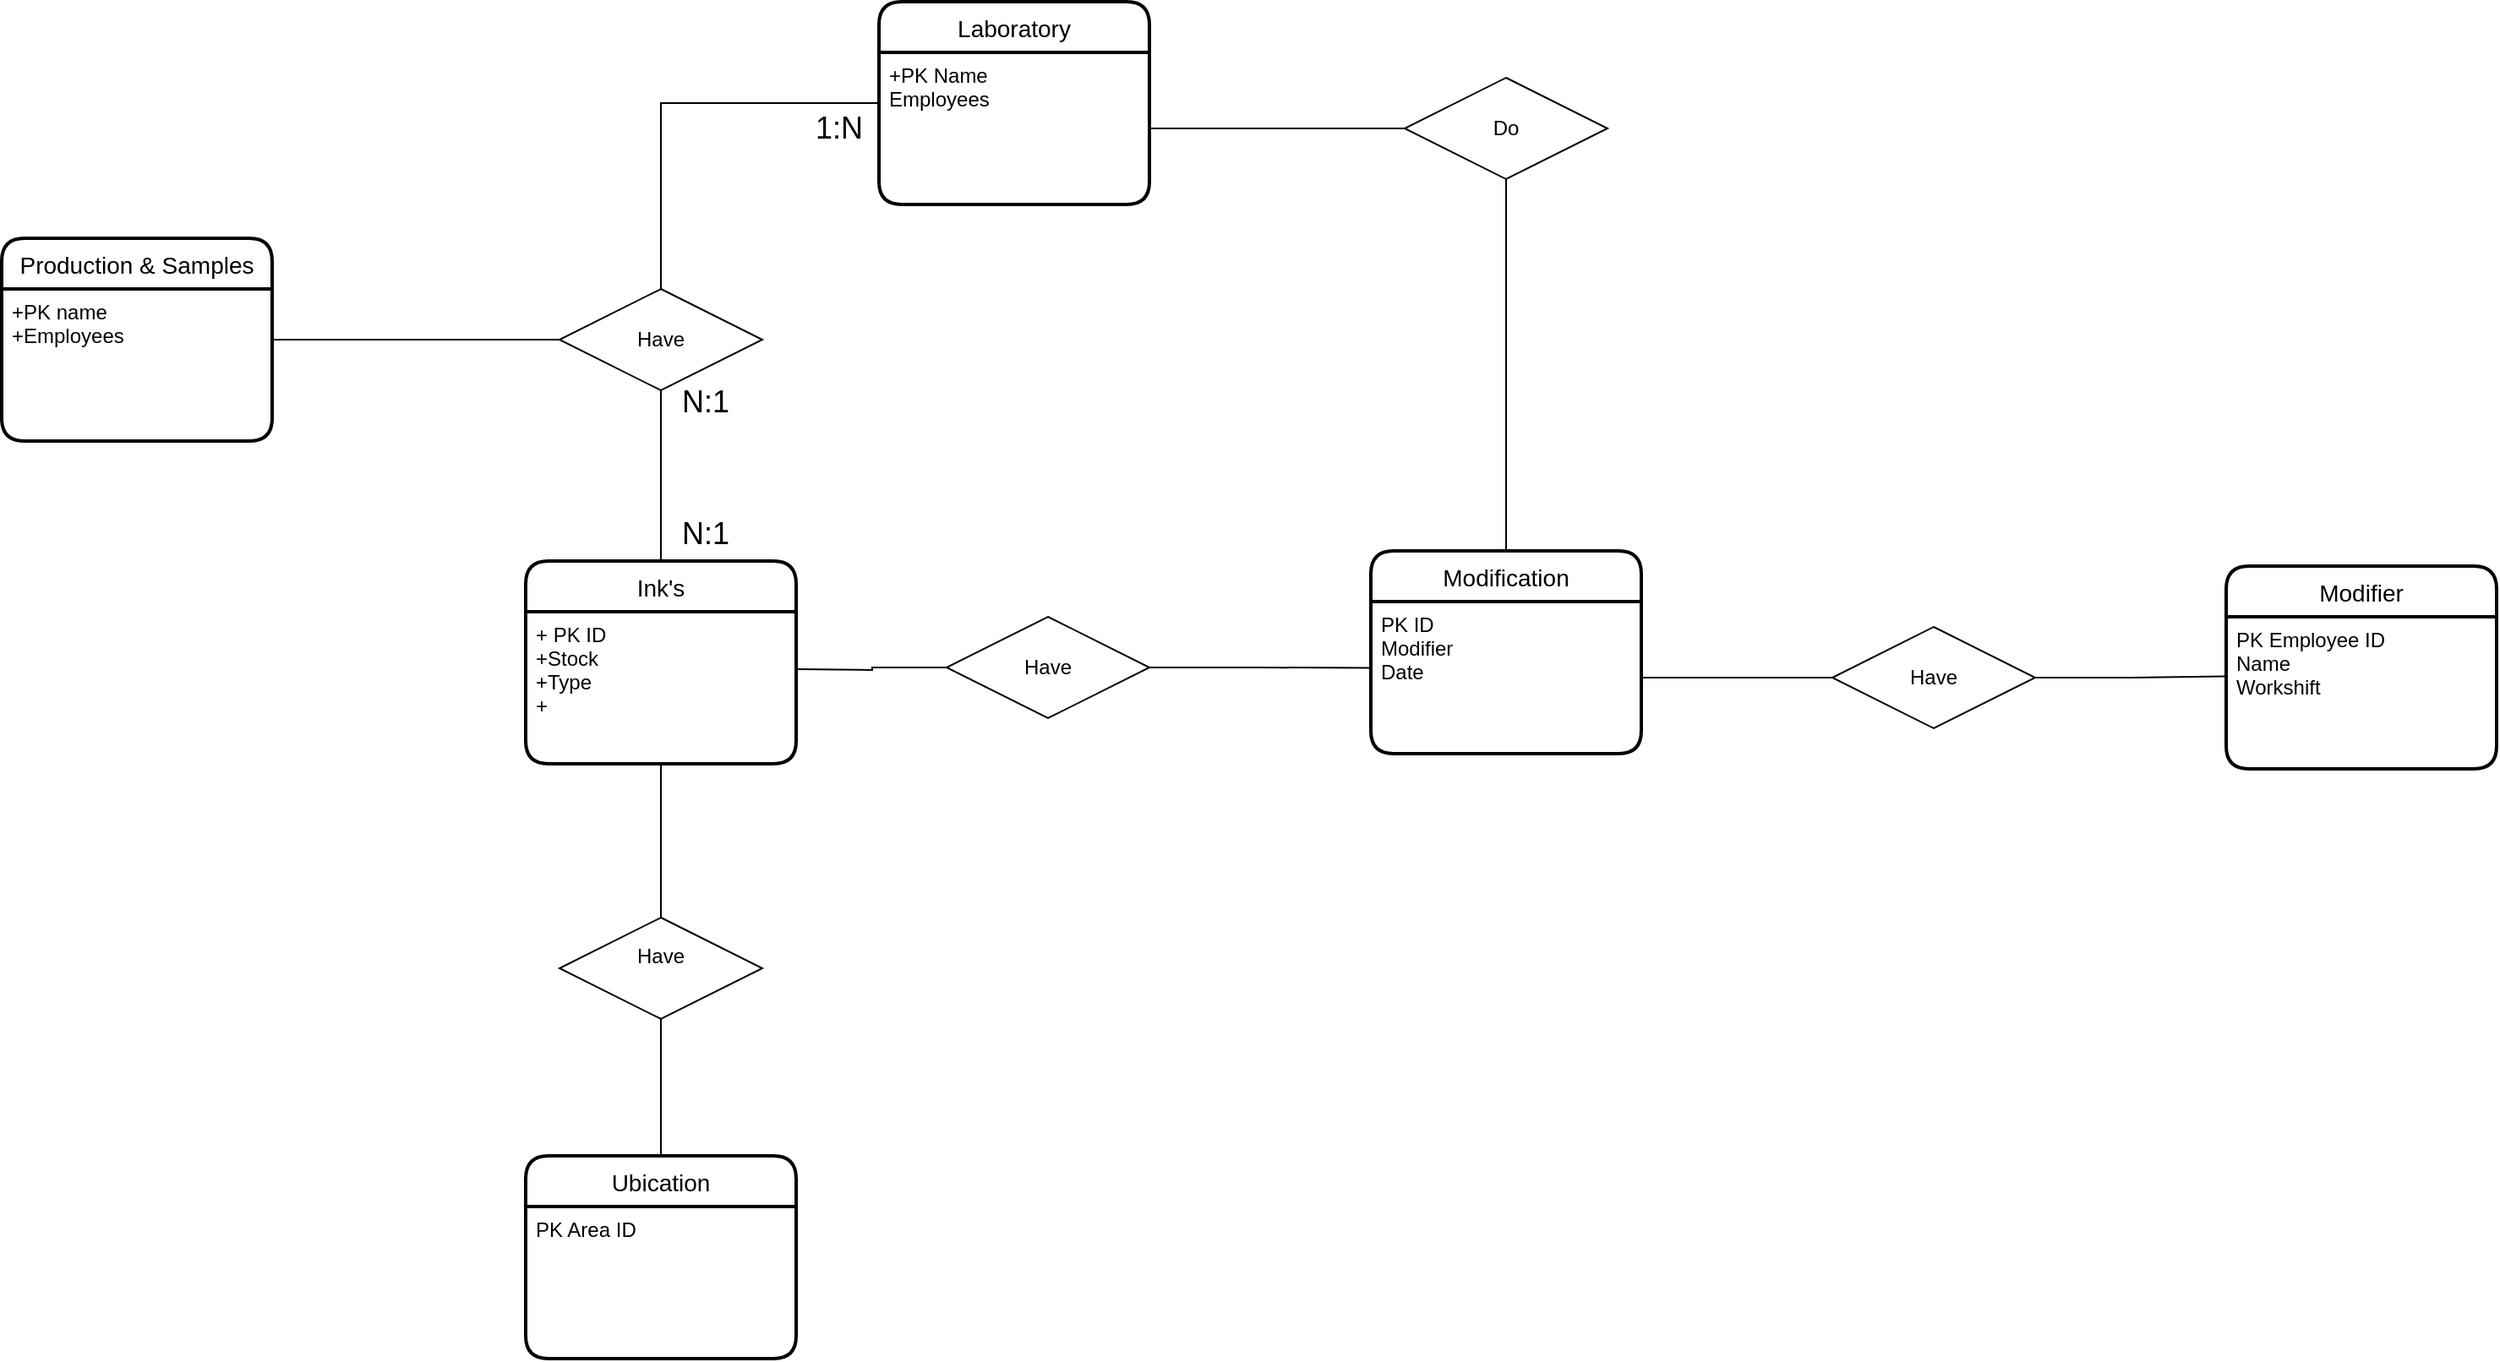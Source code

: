 <mxfile version="18.1.2" type="github">
  <diagram id="R2lEEEUBdFMjLlhIrx00" name="Page-1">
    <mxGraphModel dx="2452" dy="1318" grid="0" gridSize="10" guides="1" tooltips="1" connect="1" arrows="1" fold="1" page="0" pageScale="1" pageWidth="850" pageHeight="1100" background="none" math="0" shadow="0" extFonts="Permanent Marker^https://fonts.googleapis.com/css?family=Permanent+Marker">
      <root>
        <mxCell id="0" />
        <mxCell id="1" parent="0" />
        <mxCell id="XEV9zCzQJYvf2JLdudWs-23" style="edgeStyle=orthogonalEdgeStyle;rounded=0;orthogonalLoop=1;jettySize=auto;html=1;exitX=0.5;exitY=1;exitDx=0;exitDy=0;entryX=0.5;entryY=0;entryDx=0;entryDy=0;endArrow=none;endFill=0;" edge="1" parent="1" source="XEV9zCzQJYvf2JLdudWs-14" target="XEV9zCzQJYvf2JLdudWs-22">
          <mxGeometry relative="1" as="geometry" />
        </mxCell>
        <mxCell id="XEV9zCzQJYvf2JLdudWs-14" value="Ink&#39;s" style="swimlane;childLayout=stackLayout;horizontal=1;startSize=30;horizontalStack=0;rounded=1;fontSize=14;fontStyle=0;strokeWidth=2;resizeParent=0;resizeLast=1;shadow=0;dashed=0;align=center;" vertex="1" parent="1">
          <mxGeometry x="214" y="192" width="160" height="120" as="geometry" />
        </mxCell>
        <mxCell id="XEV9zCzQJYvf2JLdudWs-15" value="+ PK ID&#xa;+Stock&#xa;+Type&#xa;+&#xa;" style="align=left;strokeColor=none;fillColor=none;spacingLeft=4;fontSize=12;verticalAlign=top;resizable=0;rotatable=0;part=1;labelBackgroundColor=none;" vertex="1" parent="XEV9zCzQJYvf2JLdudWs-14">
          <mxGeometry y="30" width="160" height="90" as="geometry" />
        </mxCell>
        <mxCell id="XEV9zCzQJYvf2JLdudWs-19" style="edgeStyle=orthogonalEdgeStyle;rounded=0;orthogonalLoop=1;jettySize=auto;html=1;entryX=0;entryY=0.5;entryDx=0;entryDy=0;exitX=0.5;exitY=0;exitDx=0;exitDy=0;endArrow=none;endFill=0;" edge="1" parent="1" source="XEV9zCzQJYvf2JLdudWs-16" target="XEV9zCzQJYvf2JLdudWs-17">
          <mxGeometry relative="1" as="geometry">
            <mxPoint x="294" y="45" as="sourcePoint" />
          </mxGeometry>
        </mxCell>
        <mxCell id="XEV9zCzQJYvf2JLdudWs-20" style="edgeStyle=orthogonalEdgeStyle;rounded=0;orthogonalLoop=1;jettySize=auto;html=1;exitX=0.5;exitY=1;exitDx=0;exitDy=0;entryX=0.5;entryY=0;entryDx=0;entryDy=0;endArrow=none;endFill=0;" edge="1" parent="1" source="XEV9zCzQJYvf2JLdudWs-16" target="XEV9zCzQJYvf2JLdudWs-14">
          <mxGeometry relative="1" as="geometry">
            <mxPoint x="294" y="180" as="targetPoint" />
          </mxGeometry>
        </mxCell>
        <mxCell id="XEV9zCzQJYvf2JLdudWs-16" value="Have" style="shape=rhombus;perimeter=rhombusPerimeter;whiteSpace=wrap;html=1;align=center;labelBackgroundColor=none;" vertex="1" parent="1">
          <mxGeometry x="234" y="31" width="120" height="60" as="geometry" />
        </mxCell>
        <mxCell id="XEV9zCzQJYvf2JLdudWs-17" value="Laboratory" style="swimlane;childLayout=stackLayout;horizontal=1;startSize=30;horizontalStack=0;rounded=1;fontSize=14;fontStyle=0;strokeWidth=2;resizeParent=0;resizeLast=1;shadow=0;dashed=0;align=center;labelBackgroundColor=none;" vertex="1" parent="1">
          <mxGeometry x="423" y="-139" width="160" height="120" as="geometry" />
        </mxCell>
        <mxCell id="XEV9zCzQJYvf2JLdudWs-18" value="+PK Name&#xa;Employees&#xa;" style="align=left;strokeColor=none;fillColor=none;spacingLeft=4;fontSize=12;verticalAlign=top;resizable=0;rotatable=0;part=1;labelBackgroundColor=none;" vertex="1" parent="XEV9zCzQJYvf2JLdudWs-17">
          <mxGeometry y="30" width="160" height="90" as="geometry" />
        </mxCell>
        <mxCell id="XEV9zCzQJYvf2JLdudWs-26" style="edgeStyle=orthogonalEdgeStyle;rounded=0;orthogonalLoop=1;jettySize=auto;html=1;exitX=0.5;exitY=1;exitDx=0;exitDy=0;entryX=0.5;entryY=0;entryDx=0;entryDy=0;endArrow=none;endFill=0;" edge="1" parent="1" source="XEV9zCzQJYvf2JLdudWs-22" target="XEV9zCzQJYvf2JLdudWs-24">
          <mxGeometry relative="1" as="geometry" />
        </mxCell>
        <mxCell id="XEV9zCzQJYvf2JLdudWs-22" value="&lt;div&gt;Have&lt;/div&gt;&lt;div&gt;&lt;br&gt;&lt;/div&gt;" style="shape=rhombus;perimeter=rhombusPerimeter;whiteSpace=wrap;html=1;align=center;labelBackgroundColor=none;" vertex="1" parent="1">
          <mxGeometry x="234" y="403" width="120" height="60" as="geometry" />
        </mxCell>
        <mxCell id="XEV9zCzQJYvf2JLdudWs-24" value="Ubication" style="swimlane;childLayout=stackLayout;horizontal=1;startSize=30;horizontalStack=0;rounded=1;fontSize=14;fontStyle=0;strokeWidth=2;resizeParent=0;resizeLast=1;shadow=0;dashed=0;align=center;labelBackgroundColor=none;" vertex="1" parent="1">
          <mxGeometry x="214" y="544" width="160" height="120" as="geometry" />
        </mxCell>
        <mxCell id="XEV9zCzQJYvf2JLdudWs-25" value="PK Area ID" style="align=left;strokeColor=none;fillColor=none;spacingLeft=4;fontSize=12;verticalAlign=top;resizable=0;rotatable=0;part=1;labelBackgroundColor=none;" vertex="1" parent="XEV9zCzQJYvf2JLdudWs-24">
          <mxGeometry y="30" width="160" height="90" as="geometry" />
        </mxCell>
        <mxCell id="XEV9zCzQJYvf2JLdudWs-33" style="edgeStyle=orthogonalEdgeStyle;rounded=0;orthogonalLoop=1;jettySize=auto;html=1;exitX=0;exitY=0.5;exitDx=0;exitDy=0;endArrow=none;endFill=0;" edge="1" parent="1" source="XEV9zCzQJYvf2JLdudWs-27">
          <mxGeometry relative="1" as="geometry">
            <mxPoint x="374" y="256" as="targetPoint" />
          </mxGeometry>
        </mxCell>
        <mxCell id="XEV9zCzQJYvf2JLdudWs-34" style="edgeStyle=orthogonalEdgeStyle;rounded=0;orthogonalLoop=1;jettySize=auto;html=1;entryX=0.002;entryY=0.436;entryDx=0;entryDy=0;entryPerimeter=0;endArrow=none;endFill=0;" edge="1" parent="1" source="XEV9zCzQJYvf2JLdudWs-27" target="XEV9zCzQJYvf2JLdudWs-31">
          <mxGeometry relative="1" as="geometry" />
        </mxCell>
        <mxCell id="XEV9zCzQJYvf2JLdudWs-27" value="&lt;div&gt;Have&lt;/div&gt;" style="shape=rhombus;perimeter=rhombusPerimeter;whiteSpace=wrap;html=1;align=center;labelBackgroundColor=none;" vertex="1" parent="1">
          <mxGeometry x="463" y="225" width="120" height="60" as="geometry" />
        </mxCell>
        <mxCell id="XEV9zCzQJYvf2JLdudWs-30" value="Modification" style="swimlane;childLayout=stackLayout;horizontal=1;startSize=30;horizontalStack=0;rounded=1;fontSize=14;fontStyle=0;strokeWidth=2;resizeParent=0;resizeLast=1;shadow=0;dashed=0;align=center;labelBackgroundColor=none;" vertex="1" parent="1">
          <mxGeometry x="714" y="186" width="160" height="120" as="geometry" />
        </mxCell>
        <mxCell id="XEV9zCzQJYvf2JLdudWs-31" value="PK ID&#xa;Modifier&#xa;Date&#xa;" style="align=left;strokeColor=none;fillColor=none;spacingLeft=4;fontSize=12;verticalAlign=top;resizable=0;rotatable=0;part=1;labelBackgroundColor=none;" vertex="1" parent="XEV9zCzQJYvf2JLdudWs-30">
          <mxGeometry y="30" width="160" height="90" as="geometry" />
        </mxCell>
        <mxCell id="XEV9zCzQJYvf2JLdudWs-36" style="edgeStyle=orthogonalEdgeStyle;rounded=0;orthogonalLoop=1;jettySize=auto;html=1;entryX=1;entryY=0.5;entryDx=0;entryDy=0;endArrow=none;endFill=0;" edge="1" parent="1" source="XEV9zCzQJYvf2JLdudWs-35" target="XEV9zCzQJYvf2JLdudWs-31">
          <mxGeometry relative="1" as="geometry" />
        </mxCell>
        <mxCell id="XEV9zCzQJYvf2JLdudWs-39" style="edgeStyle=orthogonalEdgeStyle;rounded=0;orthogonalLoop=1;jettySize=auto;html=1;exitX=1;exitY=0.5;exitDx=0;exitDy=0;entryX=-0.004;entryY=0.392;entryDx=0;entryDy=0;entryPerimeter=0;endArrow=none;endFill=0;" edge="1" parent="1" source="XEV9zCzQJYvf2JLdudWs-35" target="XEV9zCzQJYvf2JLdudWs-38">
          <mxGeometry relative="1" as="geometry" />
        </mxCell>
        <mxCell id="XEV9zCzQJYvf2JLdudWs-35" value="&lt;div&gt;Have&lt;/div&gt;" style="shape=rhombus;perimeter=rhombusPerimeter;whiteSpace=wrap;html=1;align=center;labelBackgroundColor=none;" vertex="1" parent="1">
          <mxGeometry x="987" y="231" width="120" height="60" as="geometry" />
        </mxCell>
        <mxCell id="XEV9zCzQJYvf2JLdudWs-37" value="Modifier" style="swimlane;childLayout=stackLayout;horizontal=1;startSize=30;horizontalStack=0;rounded=1;fontSize=14;fontStyle=0;strokeWidth=2;resizeParent=0;resizeLast=1;shadow=0;dashed=0;align=center;labelBackgroundColor=none;" vertex="1" parent="1">
          <mxGeometry x="1220" y="195" width="160" height="120" as="geometry" />
        </mxCell>
        <mxCell id="XEV9zCzQJYvf2JLdudWs-38" value="PK Employee ID&#xa;Name&#xa;Workshift&#xa;" style="align=left;strokeColor=none;fillColor=none;spacingLeft=4;fontSize=12;verticalAlign=top;resizable=0;rotatable=0;part=1;labelBackgroundColor=none;" vertex="1" parent="XEV9zCzQJYvf2JLdudWs-37">
          <mxGeometry y="30" width="160" height="90" as="geometry" />
        </mxCell>
        <mxCell id="XEV9zCzQJYvf2JLdudWs-45" style="edgeStyle=orthogonalEdgeStyle;rounded=0;orthogonalLoop=1;jettySize=auto;html=1;entryX=0;entryY=0.5;entryDx=0;entryDy=0;endArrow=none;endFill=0;" edge="1" parent="1" source="XEV9zCzQJYvf2JLdudWs-43" target="XEV9zCzQJYvf2JLdudWs-16">
          <mxGeometry relative="1" as="geometry" />
        </mxCell>
        <mxCell id="XEV9zCzQJYvf2JLdudWs-43" value="Production &amp; Samples" style="swimlane;childLayout=stackLayout;horizontal=1;startSize=30;horizontalStack=0;rounded=1;fontSize=14;fontStyle=0;strokeWidth=2;resizeParent=0;resizeLast=1;shadow=0;dashed=0;align=center;labelBackgroundColor=none;" vertex="1" parent="1">
          <mxGeometry x="-96" y="1" width="160" height="120" as="geometry" />
        </mxCell>
        <mxCell id="XEV9zCzQJYvf2JLdudWs-44" value="+PK name&#xa;+Employees&#xa;" style="align=left;strokeColor=none;fillColor=none;spacingLeft=4;fontSize=12;verticalAlign=top;resizable=0;rotatable=0;part=1;labelBackgroundColor=none;" vertex="1" parent="XEV9zCzQJYvf2JLdudWs-43">
          <mxGeometry y="30" width="160" height="90" as="geometry" />
        </mxCell>
        <mxCell id="XEV9zCzQJYvf2JLdudWs-48" style="edgeStyle=orthogonalEdgeStyle;rounded=0;orthogonalLoop=1;jettySize=auto;html=1;exitX=0.5;exitY=1;exitDx=0;exitDy=0;entryX=0.5;entryY=0;entryDx=0;entryDy=0;endArrow=none;endFill=0;" edge="1" parent="1" source="XEV9zCzQJYvf2JLdudWs-46" target="XEV9zCzQJYvf2JLdudWs-30">
          <mxGeometry relative="1" as="geometry" />
        </mxCell>
        <mxCell id="XEV9zCzQJYvf2JLdudWs-46" value="Do" style="shape=rhombus;perimeter=rhombusPerimeter;whiteSpace=wrap;html=1;align=center;labelBackgroundColor=none;" vertex="1" parent="1">
          <mxGeometry x="734" y="-94" width="120" height="60" as="geometry" />
        </mxCell>
        <mxCell id="XEV9zCzQJYvf2JLdudWs-47" style="edgeStyle=orthogonalEdgeStyle;rounded=0;orthogonalLoop=1;jettySize=auto;html=1;entryX=0;entryY=0.5;entryDx=0;entryDy=0;endArrow=none;endFill=0;" edge="1" parent="1" source="XEV9zCzQJYvf2JLdudWs-18" target="XEV9zCzQJYvf2JLdudWs-46">
          <mxGeometry relative="1" as="geometry" />
        </mxCell>
        <mxCell id="XEV9zCzQJYvf2JLdudWs-49" value="&lt;font style=&quot;font-size: 18px;&quot;&gt;N:1&lt;/font&gt;" style="text;html=1;align=center;verticalAlign=middle;resizable=0;points=[];autosize=1;strokeColor=none;fillColor=none;" vertex="1" parent="1">
          <mxGeometry x="301" y="166" width="38" height="20" as="geometry" />
        </mxCell>
        <mxCell id="XEV9zCzQJYvf2JLdudWs-53" value="&lt;font style=&quot;font-size: 18px;&quot;&gt;1:N&lt;/font&gt;" style="text;html=1;align=center;verticalAlign=middle;resizable=0;points=[];autosize=1;strokeColor=none;fillColor=none;" vertex="1" parent="1">
          <mxGeometry x="380" y="-74" width="38" height="20" as="geometry" />
        </mxCell>
        <mxCell id="XEV9zCzQJYvf2JLdudWs-55" value="&lt;font style=&quot;font-size: 18px;&quot;&gt;N:1&lt;/font&gt;" style="text;html=1;align=center;verticalAlign=middle;resizable=0;points=[];autosize=1;strokeColor=none;fillColor=none;" vertex="1" parent="1">
          <mxGeometry x="301" y="88" width="38" height="20" as="geometry" />
        </mxCell>
      </root>
    </mxGraphModel>
  </diagram>
</mxfile>
